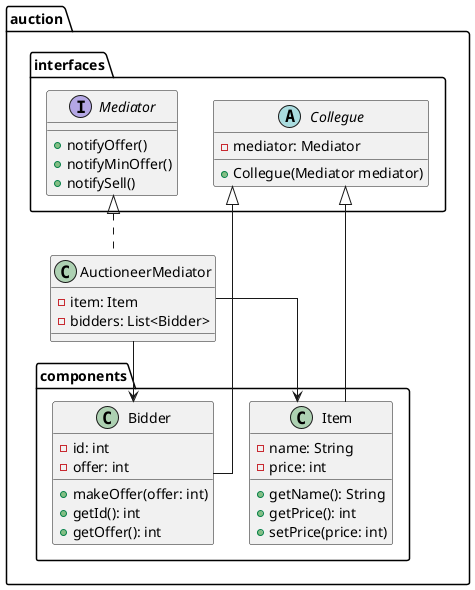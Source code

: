 @startuml UMLMediator

package "auction.interfaces" {
    interface Mediator {
        +notifyOffer()
        +notifyMinOffer()
        +notifySell()
    }

    abstract class Collegue {
        -mediator: Mediator
        +Collegue(Mediator mediator)
    }
}

package "auction.components" {
    class Bidder {
        -id: int
        -offer: int
        +makeOffer(offer: int)
        +getId(): int
        +getOffer(): int
    }

    class Item {
        -name: String
        -price: int
        +getName(): String
        +getPrice(): int
        +setPrice(price: int)
    }
}

package "auction" {
    class AuctioneerMediator {
        -item: Item
        -bidders: List<Bidder>
    }
}


Collegue <|-- Bidder
Collegue <|-- Item
Mediator <|.. AuctioneerMediator
AuctioneerMediator --> Bidder
AuctioneerMediator --> Item
skinparam linetype ortho

@enduml
